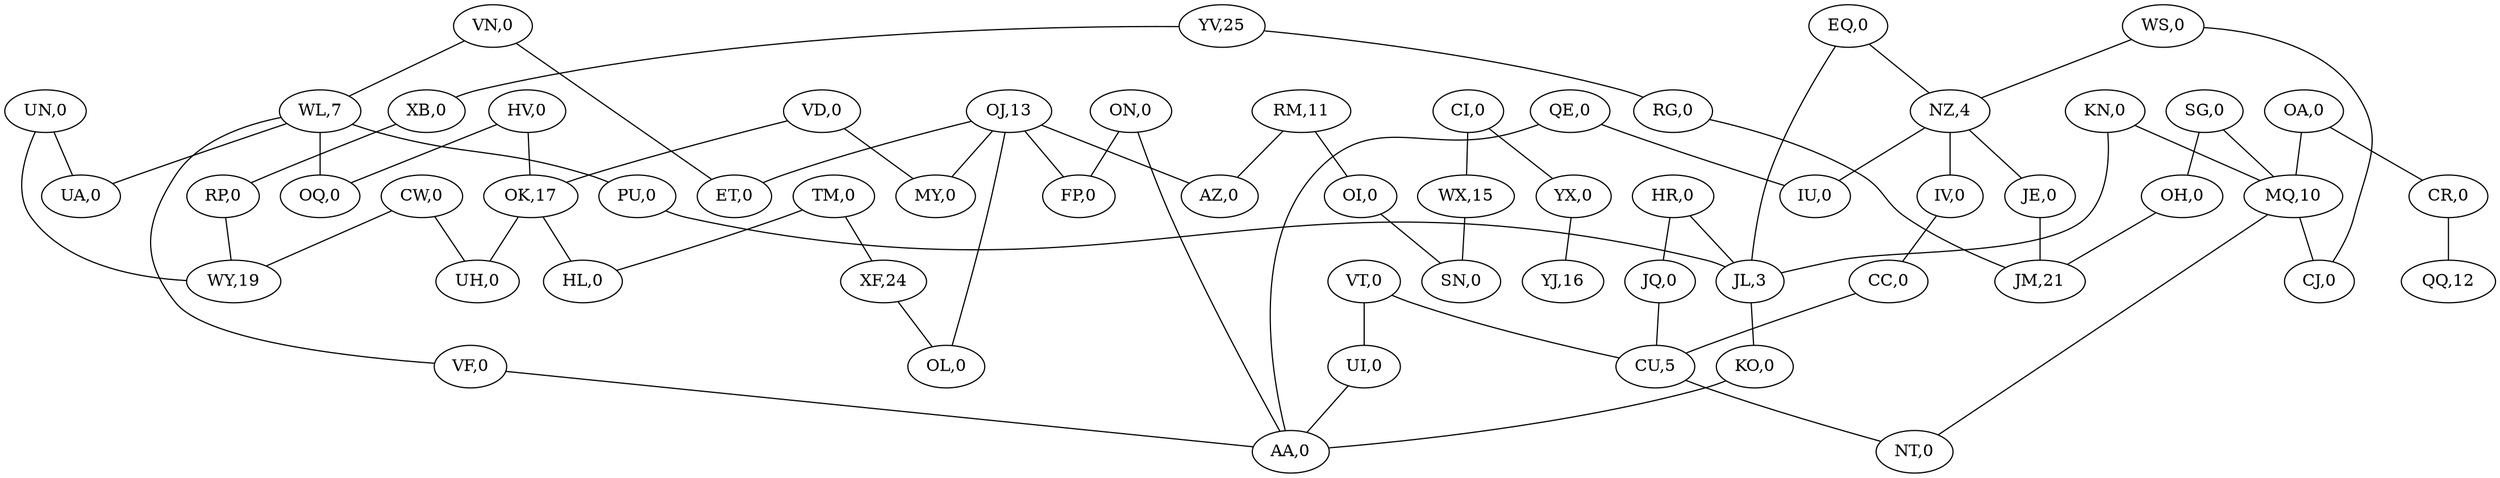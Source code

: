 graph {node [label="XB,0"]XB;
node [label="VN,0"]VN;
node [label="NT,0"]NT;
node [label="ON,0"]ON;
node [label="CW,0"]CW;
node [label="KN,0"]KN;
node [label="VT,0"]VT;
node [label="CR,0"]CR;
node [label="YX,0"]YX;
node [label="WL,7"]WL;
node [label="HV,0"]HV;
node [label="JM,21"]JM;
node [label="XF,24"]XF;
node [label="VD,0"]VD;
node [label="AA,0"]AA;
node [label="JE,0"]JE;
node [label="UN,0"]UN;
node [label="CC,0"]CC;
node [label="PU,0"]PU;
node [label="UA,0"]UA;
node [label="OJ,13"]OJ;
node [label="CJ,0"]CJ;
node [label="IV,0"]IV;
node [label="NZ,4"]NZ;
node [label="TM,0"]TM;
node [label="SG,0"]SG;
node [label="QQ,12"]QQ;
node [label="WX,15"]WX;
node [label="VF,0"]VF;
node [label="RP,0"]RP;
node [label="SN,0"]SN;
node [label="HL,0"]HL;
node [label="ET,0"]ET;
node [label="UI,0"]UI;
node [label="FP,0"]FP;
node [label="IU,0"]IU;
node [label="JQ,0"]JQ;
node [label="CU,5"]CU;
node [label="WY,19"]WY;
node [label="YJ,16"]YJ;
node [label="HR,0"]HR;
node [label="RM,11"]RM;
node [label="RG,0"]RG;
node [label="MY,0"]MY;
node [label="QE,0"]QE;
node [label="OK,17"]OK;
node [label="CI,0"]CI;
node [label="OL,0"]OL;
node [label="WS,0"]WS;
node [label="OH,0"]OH;
node [label="OQ,0"]OQ;
node [label="OA,0"]OA;
node [label="OI,0"]OI;
node [label="YV,25"]YV;
node [label="JL,3"]JL;
node [label="AZ,0"]AZ;
node [label="UH,0"]UH;
node [label="KO,0"]KO;
node [label="EQ,0"]EQ;
node [label="MQ,10"]MQ;
NZ -- IV;
MQ -- CJ;
WL -- PU;
XF -- OL;
JQ -- CU;
CR -- QQ;
UI -- AA;
HR -- JL;
VD -- OK;
OJ -- OL;
KO -- AA;
OJ -- ET;
YV -- RG;
OA -- MQ;
CI -- YX;
ON -- FP;
QE -- IU;
KN -- MQ;
TM -- XF;
VF -- AA;
RM -- OI;
WL -- OQ;
NZ -- JE;
CU -- NT;
PU -- JL;
VT -- UI;
OI -- SN;
YV -- XB;
VN -- WL;
WL -- VF;
JL -- KO;
EQ -- NZ;
RM -- AZ;
QE -- AA;
CC -- CU;
EQ -- JL;
CW -- UH;
WL -- UA;
HV -- OQ;
OH -- JM;
JE -- JM;
NZ -- IU;
CW -- WY;
OJ -- AZ;
SG -- MQ;
UN -- WY;
WS -- CJ;
RP -- WY;
OK -- HL;
OJ -- MY;
TM -- HL;
ON -- AA;
KN -- JL;
OA -- CR;
WS -- NZ;
VN -- ET;
HV -- OK;
VT -- CU;
SG -- OH;
OK -- UH;
RG -- JM;
MQ -- NT;
WX -- SN;
CI -- WX;
HR -- JQ;
IV -- CC;
OJ -- FP;
XB -- RP;
YX -- YJ;
VD -- MY;
UN -- UA;}
